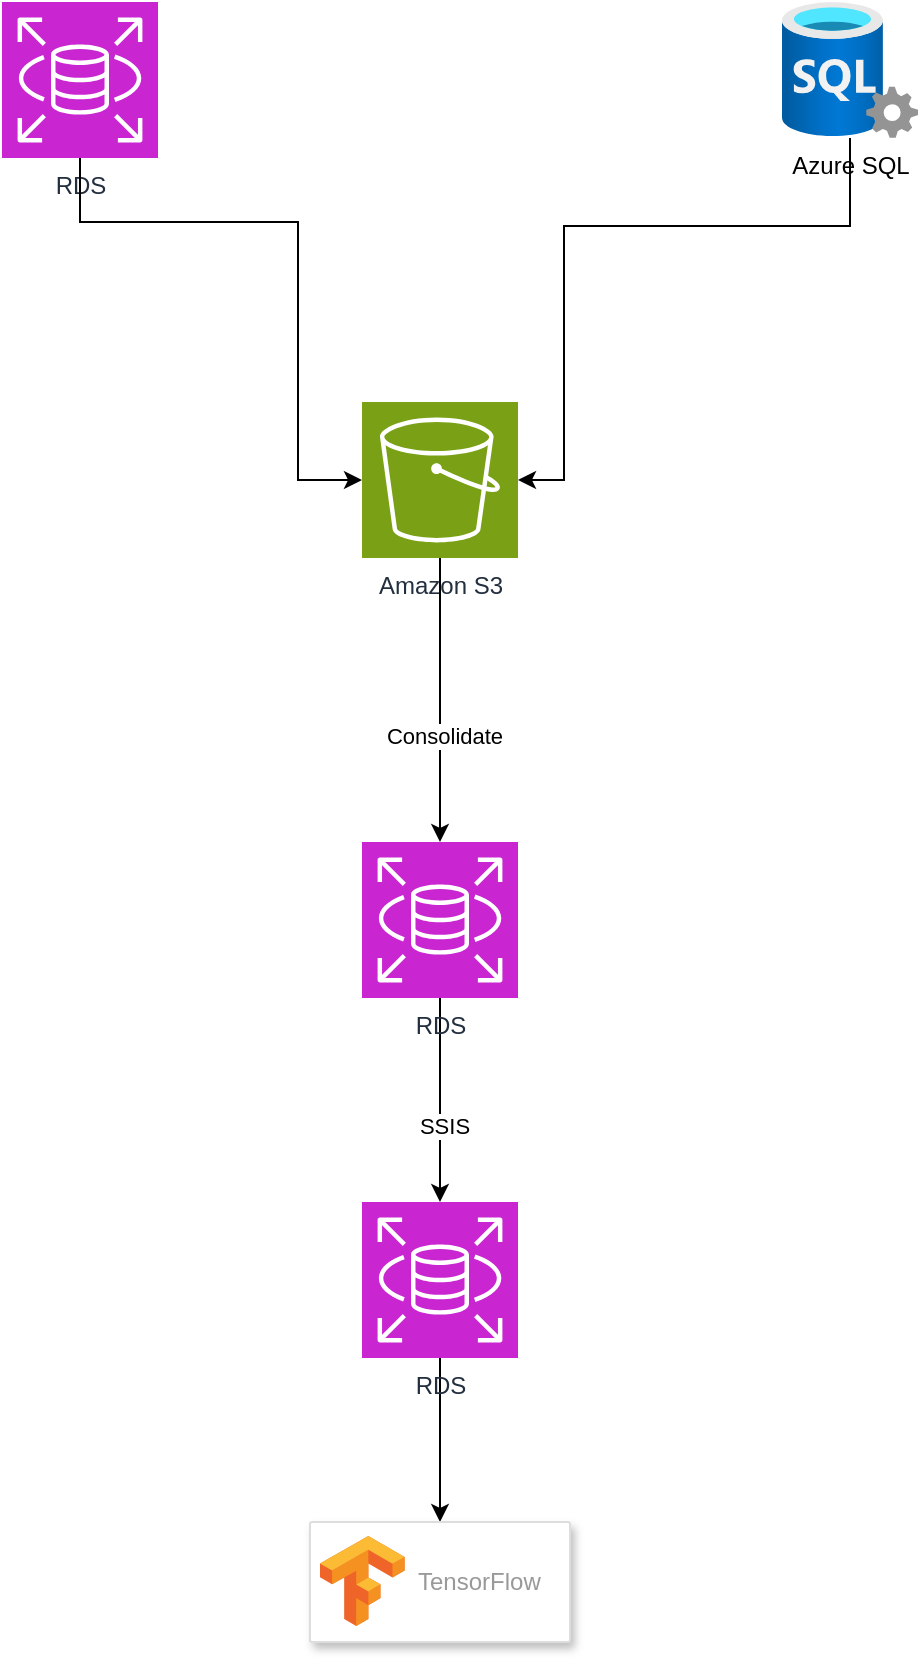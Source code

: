 <mxfile version="24.4.0" type="github">
  <diagram name="Page-1" id="e-rn3gtbSwhfp8zUoxa1">
    <mxGraphModel dx="1026" dy="691" grid="1" gridSize="10" guides="1" tooltips="1" connect="1" arrows="1" fold="1" page="1" pageScale="1" pageWidth="850" pageHeight="1100" math="0" shadow="0">
      <root>
        <mxCell id="0" />
        <mxCell id="1" parent="0" />
        <mxCell id="qyo624IKQ6k3BcWZAyjL-1" value="RDS" style="sketch=0;points=[[0,0,0],[0.25,0,0],[0.5,0,0],[0.75,0,0],[1,0,0],[0,1,0],[0.25,1,0],[0.5,1,0],[0.75,1,0],[1,1,0],[0,0.25,0],[0,0.5,0],[0,0.75,0],[1,0.25,0],[1,0.5,0],[1,0.75,0]];outlineConnect=0;fontColor=#232F3E;fillColor=#C925D1;strokeColor=#ffffff;dashed=0;verticalLabelPosition=bottom;verticalAlign=top;align=center;html=1;fontSize=12;fontStyle=0;aspect=fixed;shape=mxgraph.aws4.resourceIcon;resIcon=mxgraph.aws4.rds;" vertex="1" parent="1">
          <mxGeometry x="120" y="150" width="78" height="78" as="geometry" />
        </mxCell>
        <mxCell id="qyo624IKQ6k3BcWZAyjL-3" value="Azure SQL" style="image;aspect=fixed;html=1;points=[];align=center;fontSize=12;image=img/lib/azure2/databases/SQL_Server.svg;" vertex="1" parent="1">
          <mxGeometry x="510" y="150" width="68" height="68" as="geometry" />
        </mxCell>
        <mxCell id="qyo624IKQ6k3BcWZAyjL-5" style="edgeStyle=orthogonalEdgeStyle;rounded=0;orthogonalLoop=1;jettySize=auto;html=1;entryX=0;entryY=0.5;entryDx=0;entryDy=0;entryPerimeter=0;exitX=0.5;exitY=1;exitDx=0;exitDy=0;exitPerimeter=0;" edge="1" parent="1" source="qyo624IKQ6k3BcWZAyjL-1" target="qyo624IKQ6k3BcWZAyjL-9">
          <mxGeometry relative="1" as="geometry">
            <mxPoint x="130" y="240" as="sourcePoint" />
            <mxPoint x="267" y="401" as="targetPoint" />
            <Array as="points">
              <mxPoint x="159" y="260" />
              <mxPoint x="268" y="260" />
              <mxPoint x="268" y="389" />
            </Array>
          </mxGeometry>
        </mxCell>
        <mxCell id="qyo624IKQ6k3BcWZAyjL-6" style="edgeStyle=orthogonalEdgeStyle;rounded=0;orthogonalLoop=1;jettySize=auto;html=1;" edge="1" parent="1" source="qyo624IKQ6k3BcWZAyjL-3" target="qyo624IKQ6k3BcWZAyjL-9">
          <mxGeometry relative="1" as="geometry">
            <mxPoint x="575" y="262" as="sourcePoint" />
            <mxPoint x="400" y="428" as="targetPoint" />
            <Array as="points">
              <mxPoint x="544" y="262" />
              <mxPoint x="401" y="262" />
              <mxPoint x="401" y="389" />
            </Array>
          </mxGeometry>
        </mxCell>
        <mxCell id="qyo624IKQ6k3BcWZAyjL-9" value="Amazon S3" style="sketch=0;points=[[0,0,0],[0.25,0,0],[0.5,0,0],[0.75,0,0],[1,0,0],[0,1,0],[0.25,1,0],[0.5,1,0],[0.75,1,0],[1,1,0],[0,0.25,0],[0,0.5,0],[0,0.75,0],[1,0.25,0],[1,0.5,0],[1,0.75,0]];outlineConnect=0;fontColor=#232F3E;fillColor=#7AA116;strokeColor=#ffffff;dashed=0;verticalLabelPosition=bottom;verticalAlign=top;align=center;html=1;fontSize=12;fontStyle=0;aspect=fixed;shape=mxgraph.aws4.resourceIcon;resIcon=mxgraph.aws4.s3;" vertex="1" parent="1">
          <mxGeometry x="300" y="350" width="78" height="78" as="geometry" />
        </mxCell>
        <mxCell id="qyo624IKQ6k3BcWZAyjL-13" style="edgeStyle=orthogonalEdgeStyle;rounded=0;orthogonalLoop=1;jettySize=auto;html=1;" edge="1" parent="1" source="qyo624IKQ6k3BcWZAyjL-10" target="qyo624IKQ6k3BcWZAyjL-12">
          <mxGeometry relative="1" as="geometry" />
        </mxCell>
        <mxCell id="qyo624IKQ6k3BcWZAyjL-14" value="SSIS" style="edgeLabel;html=1;align=center;verticalAlign=middle;resizable=0;points=[];" vertex="1" connectable="0" parent="qyo624IKQ6k3BcWZAyjL-13">
          <mxGeometry x="0.255" y="2" relative="1" as="geometry">
            <mxPoint as="offset" />
          </mxGeometry>
        </mxCell>
        <mxCell id="qyo624IKQ6k3BcWZAyjL-10" value="RDS" style="sketch=0;points=[[0,0,0],[0.25,0,0],[0.5,0,0],[0.75,0,0],[1,0,0],[0,1,0],[0.25,1,0],[0.5,1,0],[0.75,1,0],[1,1,0],[0,0.25,0],[0,0.5,0],[0,0.75,0],[1,0.25,0],[1,0.5,0],[1,0.75,0]];outlineConnect=0;fontColor=#232F3E;fillColor=#C925D1;strokeColor=#ffffff;dashed=0;verticalLabelPosition=bottom;verticalAlign=top;align=center;html=1;fontSize=12;fontStyle=0;aspect=fixed;shape=mxgraph.aws4.resourceIcon;resIcon=mxgraph.aws4.rds;" vertex="1" parent="1">
          <mxGeometry x="300" y="570" width="78" height="78" as="geometry" />
        </mxCell>
        <mxCell id="qyo624IKQ6k3BcWZAyjL-11" style="edgeStyle=orthogonalEdgeStyle;rounded=0;orthogonalLoop=1;jettySize=auto;html=1;entryX=0.5;entryY=0;entryDx=0;entryDy=0;entryPerimeter=0;" edge="1" parent="1" source="qyo624IKQ6k3BcWZAyjL-9" target="qyo624IKQ6k3BcWZAyjL-10">
          <mxGeometry relative="1" as="geometry" />
        </mxCell>
        <mxCell id="qyo624IKQ6k3BcWZAyjL-15" value="Consolidate" style="edgeLabel;html=1;align=center;verticalAlign=middle;resizable=0;points=[];" vertex="1" connectable="0" parent="qyo624IKQ6k3BcWZAyjL-11">
          <mxGeometry x="0.254" y="2" relative="1" as="geometry">
            <mxPoint as="offset" />
          </mxGeometry>
        </mxCell>
        <mxCell id="qyo624IKQ6k3BcWZAyjL-23" style="edgeStyle=orthogonalEdgeStyle;rounded=0;orthogonalLoop=1;jettySize=auto;html=1;" edge="1" parent="1" source="qyo624IKQ6k3BcWZAyjL-12" target="qyo624IKQ6k3BcWZAyjL-16">
          <mxGeometry relative="1" as="geometry" />
        </mxCell>
        <mxCell id="qyo624IKQ6k3BcWZAyjL-12" value="RDS" style="sketch=0;points=[[0,0,0],[0.25,0,0],[0.5,0,0],[0.75,0,0],[1,0,0],[0,1,0],[0.25,1,0],[0.5,1,0],[0.75,1,0],[1,1,0],[0,0.25,0],[0,0.5,0],[0,0.75,0],[1,0.25,0],[1,0.5,0],[1,0.75,0]];outlineConnect=0;fontColor=#232F3E;fillColor=#C925D1;strokeColor=#ffffff;dashed=0;verticalLabelPosition=bottom;verticalAlign=top;align=center;html=1;fontSize=12;fontStyle=0;aspect=fixed;shape=mxgraph.aws4.resourceIcon;resIcon=mxgraph.aws4.rds;" vertex="1" parent="1">
          <mxGeometry x="300" y="750" width="78" height="78" as="geometry" />
        </mxCell>
        <mxCell id="qyo624IKQ6k3BcWZAyjL-16" value="" style="strokeColor=#dddddd;shadow=1;strokeWidth=1;rounded=1;absoluteArcSize=1;arcSize=2;" vertex="1" parent="1">
          <mxGeometry x="274" y="910" width="130" height="60" as="geometry" />
        </mxCell>
        <mxCell id="qyo624IKQ6k3BcWZAyjL-17" value="TensorFlow" style="sketch=0;dashed=0;connectable=0;html=1;fillColor=#5184F3;strokeColor=none;shape=mxgraph.gcp2.tensorflow_logo;part=1;labelPosition=right;verticalLabelPosition=middle;align=left;verticalAlign=middle;spacingLeft=5;fontColor=#999999;fontSize=12;" vertex="1" parent="qyo624IKQ6k3BcWZAyjL-16">
          <mxGeometry width="42.3" height="45" relative="1" as="geometry">
            <mxPoint x="5" y="7" as="offset" />
          </mxGeometry>
        </mxCell>
      </root>
    </mxGraphModel>
  </diagram>
</mxfile>
